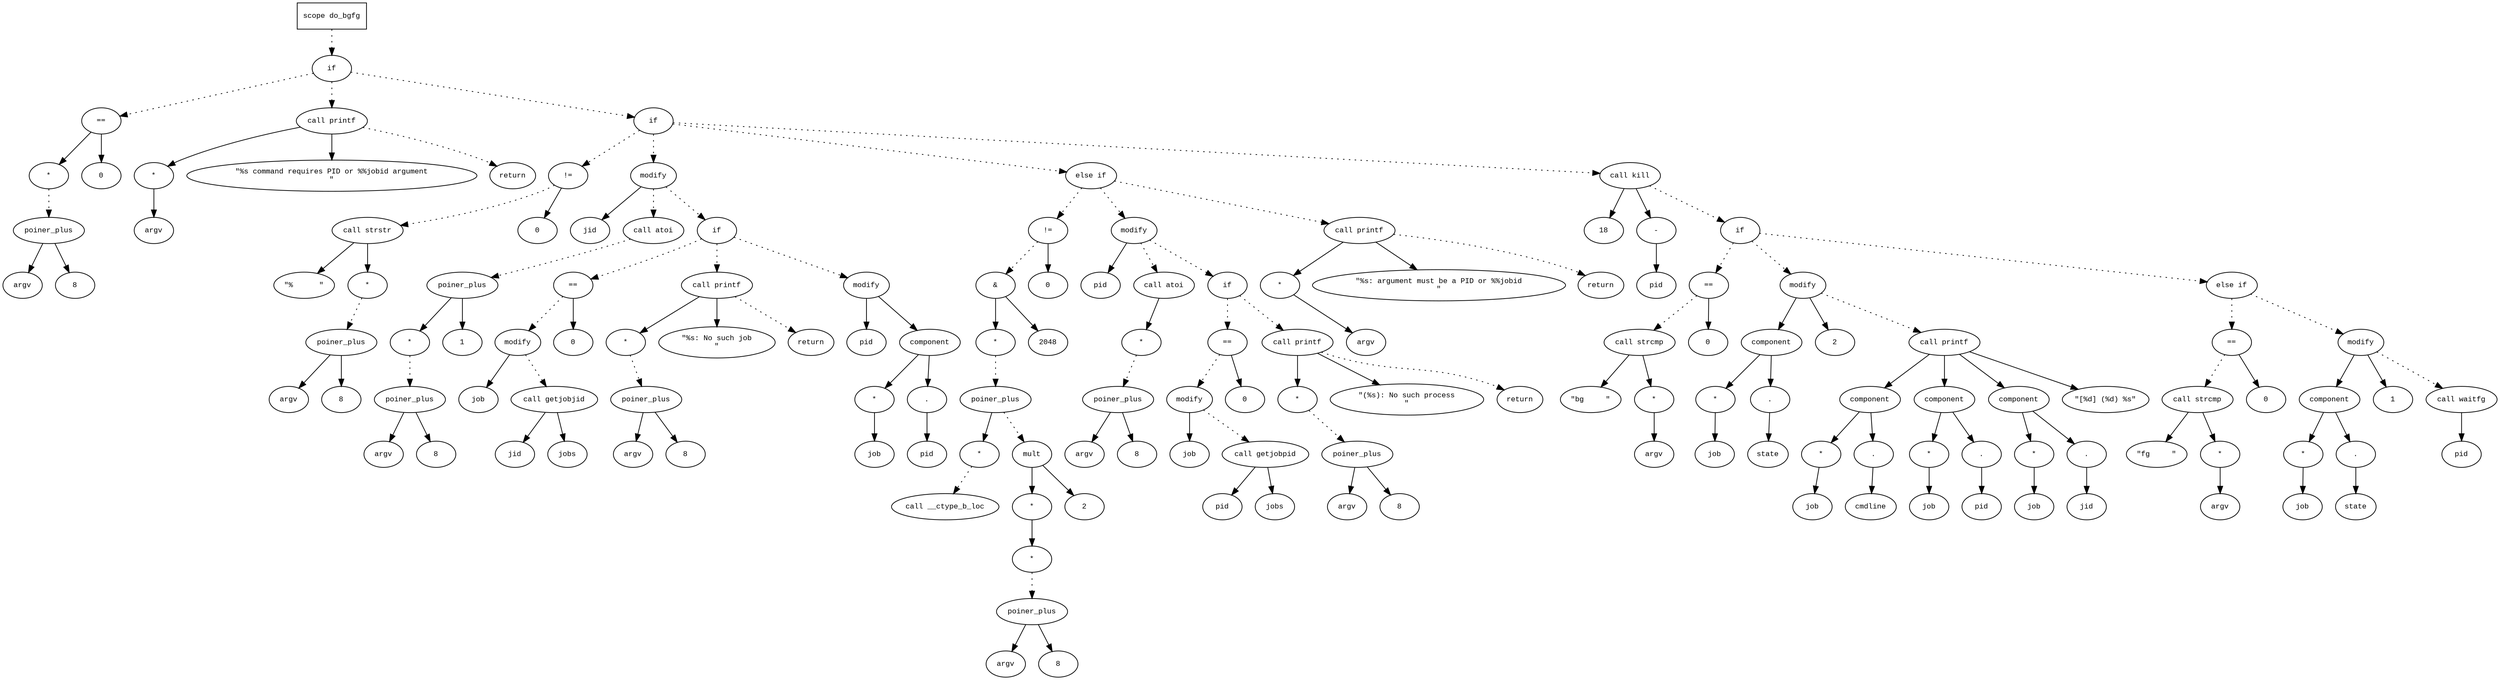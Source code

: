 digraph AST {
  graph [fontname="Times New Roman",fontsize=10];
  node  [fontname="Courier New",fontsize=10];
  edge  [fontname="Times New Roman",fontsize=10];

  node1 [label="scope do_bgfg",shape=box];
  node2 [label="if",shape=ellipse];
  node1 -> node2 [style=dotted];
  node3 [label="==",shape=ellipse];
  node4 [label="*",shape=ellipse];
  node5 [label="poiner_plus",shape=ellipse];
  node6 [label="argv",shape=ellipse];
  node5 -> node6;
  node7 [label="8",shape=ellipse];
  node5 -> node7;
  node4 -> node5 [style=dotted];
  node3 -> node4;
  node8 [label="0",shape=ellipse];
  node3 -> node8;
  node2 -> node3 [style=dotted];
  node9 [label="call printf",shape=ellipse];
  node10 [label="*",shape=ellipse];
  node11 [label="argv",shape=ellipse];
  node10 -> node11;
  node9 -> node10;
  node12 [label="\"%s command requires PID or %%jobid argument
\"",shape=ellipse];
  node9 -> node12;
  node2 -> node9 [style=dotted];
  node13 [label="return",shape=ellipse];
  node9 -> node13 [style=dotted];
  node14 [label="if",shape=ellipse];
  node2 -> node14 [style=dotted];
  node15 [label="!=",shape=ellipse];
  node16 [label="call strstr",shape=ellipse];
  node17 [label="\"%      \"",shape=ellipse];
  node16 -> node17;
  node18 [label="*",shape=ellipse];
  node19 [label="poiner_plus",shape=ellipse];
  node20 [label="argv",shape=ellipse];
  node19 -> node20;
  node21 [label="8",shape=ellipse];
  node19 -> node21;
  node18 -> node19 [style=dotted];
  node16 -> node18;
  node15 -> node16 [style=dotted];
  node22 [label="0",shape=ellipse];
  node15 -> node22;
  node14 -> node15 [style=dotted];
  node23 [label="modify",shape=ellipse];
  node24 [label="jid",shape=ellipse];
  node23 -> node24;
  node25 [label="call atoi",shape=ellipse];
  node26 [label="poiner_plus",shape=ellipse];
  node27 [label="*",shape=ellipse];
  node28 [label="poiner_plus",shape=ellipse];
  node29 [label="argv",shape=ellipse];
  node28 -> node29;
  node30 [label="8",shape=ellipse];
  node28 -> node30;
  node27 -> node28 [style=dotted];
  node26 -> node27;
  node31 [label="1",shape=ellipse];
  node26 -> node31;
  node25 -> node26 [style=dotted];
  node23 -> node25 [style=dotted];
  node14 -> node23 [style=dotted];
  node32 [label="if",shape=ellipse];
  node23 -> node32 [style=dotted];
  node33 [label="==",shape=ellipse];
  node34 [label="modify",shape=ellipse];
  node35 [label="job",shape=ellipse];
  node34 -> node35;
  node36 [label="call getjobjid",shape=ellipse];
  node37 [label="jid",shape=ellipse];
  node36 -> node37;
  node38 [label="jobs",shape=ellipse];
  node36 -> node38;
  node34 -> node36 [style=dotted];
  node33 -> node34 [style=dotted];
  node39 [label="0",shape=ellipse];
  node33 -> node39;
  node32 -> node33 [style=dotted];
  node40 [label="call printf",shape=ellipse];
  node41 [label="*",shape=ellipse];
  node42 [label="poiner_plus",shape=ellipse];
  node43 [label="argv",shape=ellipse];
  node42 -> node43;
  node44 [label="8",shape=ellipse];
  node42 -> node44;
  node41 -> node42 [style=dotted];
  node40 -> node41;
  node45 [label="\"%s: No such job
\"",shape=ellipse];
  node40 -> node45;
  node32 -> node40 [style=dotted];
  node46 [label="return",shape=ellipse];
  node40 -> node46 [style=dotted];
  node47 [label="modify",shape=ellipse];
  node48 [label="pid",shape=ellipse];
  node47 -> node48;
  node49 [label="component",shape=ellipse];
  node47 -> node49;
  node50 [label="*",shape=ellipse];
  node51 [label="job",shape=ellipse];
  node50 -> node51;
  node49 -> node50;
  node52 [label=".",shape=ellipse];
  node49 -> node52;
  node53 [label="pid",shape=ellipse];
  node52 -> node53;
  node32 -> node47 [style=dotted];
  node54 [label="else if",shape=ellipse];
  node14 -> node54 [style=dotted];
  node55 [label="!=",shape=ellipse];
  node56 [label="&",shape=ellipse];
  node57 [label="*",shape=ellipse];
  node58 [label="poiner_plus",shape=ellipse];
  node59 [label="*",shape=ellipse];
  node60 [label="call __ctype_b_loc",shape=ellipse];
  node59 -> node60 [style=dotted];
  node58 -> node59;
  node61 [label="mult",shape=ellipse];
  node62 [label="*",shape=ellipse];
  node63 [label="*",shape=ellipse];
  node64 [label="poiner_plus",shape=ellipse];
  node65 [label="argv",shape=ellipse];
  node64 -> node65;
  node66 [label="8",shape=ellipse];
  node64 -> node66;
  node63 -> node64 [style=dotted];
  node62 -> node63;
  node61 -> node62;
  node67 [label="2",shape=ellipse];
  node61 -> node67;
  node58 -> node61 [style=dotted];
  node57 -> node58 [style=dotted];
  node56 -> node57;
  node68 [label="2048",shape=ellipse];
  node56 -> node68;
  node55 -> node56 [style=dotted];
  node69 [label="0",shape=ellipse];
  node55 -> node69;
  node54 -> node55 [style=dotted];
  node70 [label="modify",shape=ellipse];
  node71 [label="pid",shape=ellipse];
  node70 -> node71;
  node72 [label="call atoi",shape=ellipse];
  node73 [label="*",shape=ellipse];
  node74 [label="poiner_plus",shape=ellipse];
  node75 [label="argv",shape=ellipse];
  node74 -> node75;
  node76 [label="8",shape=ellipse];
  node74 -> node76;
  node73 -> node74 [style=dotted];
  node72 -> node73;
  node70 -> node72 [style=dotted];
  node54 -> node70 [style=dotted];
  node77 [label="if",shape=ellipse];
  node70 -> node77 [style=dotted];
  node78 [label="==",shape=ellipse];
  node79 [label="modify",shape=ellipse];
  node80 [label="job",shape=ellipse];
  node79 -> node80;
  node81 [label="call getjobpid",shape=ellipse];
  node82 [label="pid",shape=ellipse];
  node81 -> node82;
  node83 [label="jobs",shape=ellipse];
  node81 -> node83;
  node79 -> node81 [style=dotted];
  node78 -> node79 [style=dotted];
  node84 [label="0",shape=ellipse];
  node78 -> node84;
  node77 -> node78 [style=dotted];
  node85 [label="call printf",shape=ellipse];
  node86 [label="*",shape=ellipse];
  node87 [label="poiner_plus",shape=ellipse];
  node88 [label="argv",shape=ellipse];
  node87 -> node88;
  node89 [label="8",shape=ellipse];
  node87 -> node89;
  node86 -> node87 [style=dotted];
  node85 -> node86;
  node90 [label="\"(%s): No such process
\"",shape=ellipse];
  node85 -> node90;
  node77 -> node85 [style=dotted];
  node91 [label="return",shape=ellipse];
  node85 -> node91 [style=dotted];
  node92 [label="call printf",shape=ellipse];
  node93 [label="*",shape=ellipse];
  node94 [label="argv",shape=ellipse];
  node93 -> node94;
  node92 -> node93;
  node95 [label="\"%s: argument must be a PID or %%jobid
\"",shape=ellipse];
  node92 -> node95;
  node54 -> node92 [style=dotted];
  node96 [label="return",shape=ellipse];
  node92 -> node96 [style=dotted];
  node97 [label="call kill",shape=ellipse];
  node98 [label="18",shape=ellipse];
  node97 -> node98;
  node99 [label="-",shape=ellipse];
  node100 [label="pid",shape=ellipse];
  node99 -> node100;
  node97 -> node99;
  node14 -> node97 [style=dotted];
  node101 [label="if",shape=ellipse];
  node97 -> node101 [style=dotted];
  node102 [label="==",shape=ellipse];
  node103 [label="call strcmp",shape=ellipse];
  node104 [label="\"bg     \"",shape=ellipse];
  node103 -> node104;
  node105 [label="*",shape=ellipse];
  node106 [label="argv",shape=ellipse];
  node105 -> node106;
  node103 -> node105;
  node102 -> node103 [style=dotted];
  node107 [label="0",shape=ellipse];
  node102 -> node107;
  node101 -> node102 [style=dotted];
  node108 [label="modify",shape=ellipse];
  node109 [label="component",shape=ellipse];
  node108 -> node109;
  node110 [label="*",shape=ellipse];
  node111 [label="job",shape=ellipse];
  node110 -> node111;
  node109 -> node110;
  node112 [label=".",shape=ellipse];
  node109 -> node112;
  node113 [label="state",shape=ellipse];
  node112 -> node113;
  node114 [label="2",shape=ellipse];
  node108 -> node114;
  node101 -> node108 [style=dotted];
  node115 [label="call printf",shape=ellipse];
  node116 [label="component",shape=ellipse];
  node115 -> node116;
  node117 [label="*",shape=ellipse];
  node118 [label="job",shape=ellipse];
  node117 -> node118;
  node116 -> node117;
  node119 [label=".",shape=ellipse];
  node116 -> node119;
  node120 [label="cmdline",shape=ellipse];
  node119 -> node120;
  node121 [label="component",shape=ellipse];
  node115 -> node121;
  node122 [label="*",shape=ellipse];
  node123 [label="job",shape=ellipse];
  node122 -> node123;
  node121 -> node122;
  node124 [label=".",shape=ellipse];
  node121 -> node124;
  node125 [label="pid",shape=ellipse];
  node124 -> node125;
  node126 [label="component",shape=ellipse];
  node115 -> node126;
  node127 [label="*",shape=ellipse];
  node128 [label="job",shape=ellipse];
  node127 -> node128;
  node126 -> node127;
  node129 [label=".",shape=ellipse];
  node126 -> node129;
  node130 [label="jid",shape=ellipse];
  node129 -> node130;
  node131 [label="\"[%d] (%d) %s\"",shape=ellipse];
  node115 -> node131;
  node108 -> node115 [style=dotted];
  node132 [label="else if",shape=ellipse];
  node101 -> node132 [style=dotted];
  node133 [label="==",shape=ellipse];
  node134 [label="call strcmp",shape=ellipse];
  node135 [label="\"fg     \"",shape=ellipse];
  node134 -> node135;
  node136 [label="*",shape=ellipse];
  node137 [label="argv",shape=ellipse];
  node136 -> node137;
  node134 -> node136;
  node133 -> node134 [style=dotted];
  node138 [label="0",shape=ellipse];
  node133 -> node138;
  node132 -> node133 [style=dotted];
  node139 [label="modify",shape=ellipse];
  node140 [label="component",shape=ellipse];
  node139 -> node140;
  node141 [label="*",shape=ellipse];
  node142 [label="job",shape=ellipse];
  node141 -> node142;
  node140 -> node141;
  node143 [label=".",shape=ellipse];
  node140 -> node143;
  node144 [label="state",shape=ellipse];
  node143 -> node144;
  node145 [label="1",shape=ellipse];
  node139 -> node145;
  node132 -> node139 [style=dotted];
  node146 [label="call waitfg",shape=ellipse];
  node147 [label="pid",shape=ellipse];
  node146 -> node147;
  node139 -> node146 [style=dotted];
} 